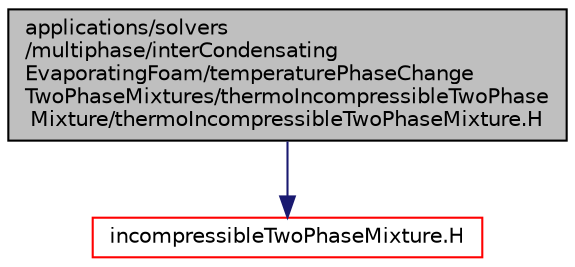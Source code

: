 digraph "applications/solvers/multiphase/interCondensatingEvaporatingFoam/temperaturePhaseChangeTwoPhaseMixtures/thermoIncompressibleTwoPhaseMixture/thermoIncompressibleTwoPhaseMixture.H"
{
  bgcolor="transparent";
  edge [fontname="Helvetica",fontsize="10",labelfontname="Helvetica",labelfontsize="10"];
  node [fontname="Helvetica",fontsize="10",shape=record];
  Node1 [label="applications/solvers\l/multiphase/interCondensating\lEvaporatingFoam/temperaturePhaseChange\lTwoPhaseMixtures/thermoIncompressibleTwoPhase\lMixture/thermoIncompressibleTwoPhaseMixture.H",height=0.2,width=0.4,color="black", fillcolor="grey75", style="filled" fontcolor="black"];
  Node1 -> Node2 [color="midnightblue",fontsize="10",style="solid",fontname="Helvetica"];
  Node2 [label="incompressibleTwoPhaseMixture.H",height=0.2,width=0.4,color="red",URL="$incompressibleTwoPhaseMixture_8H.html"];
}
